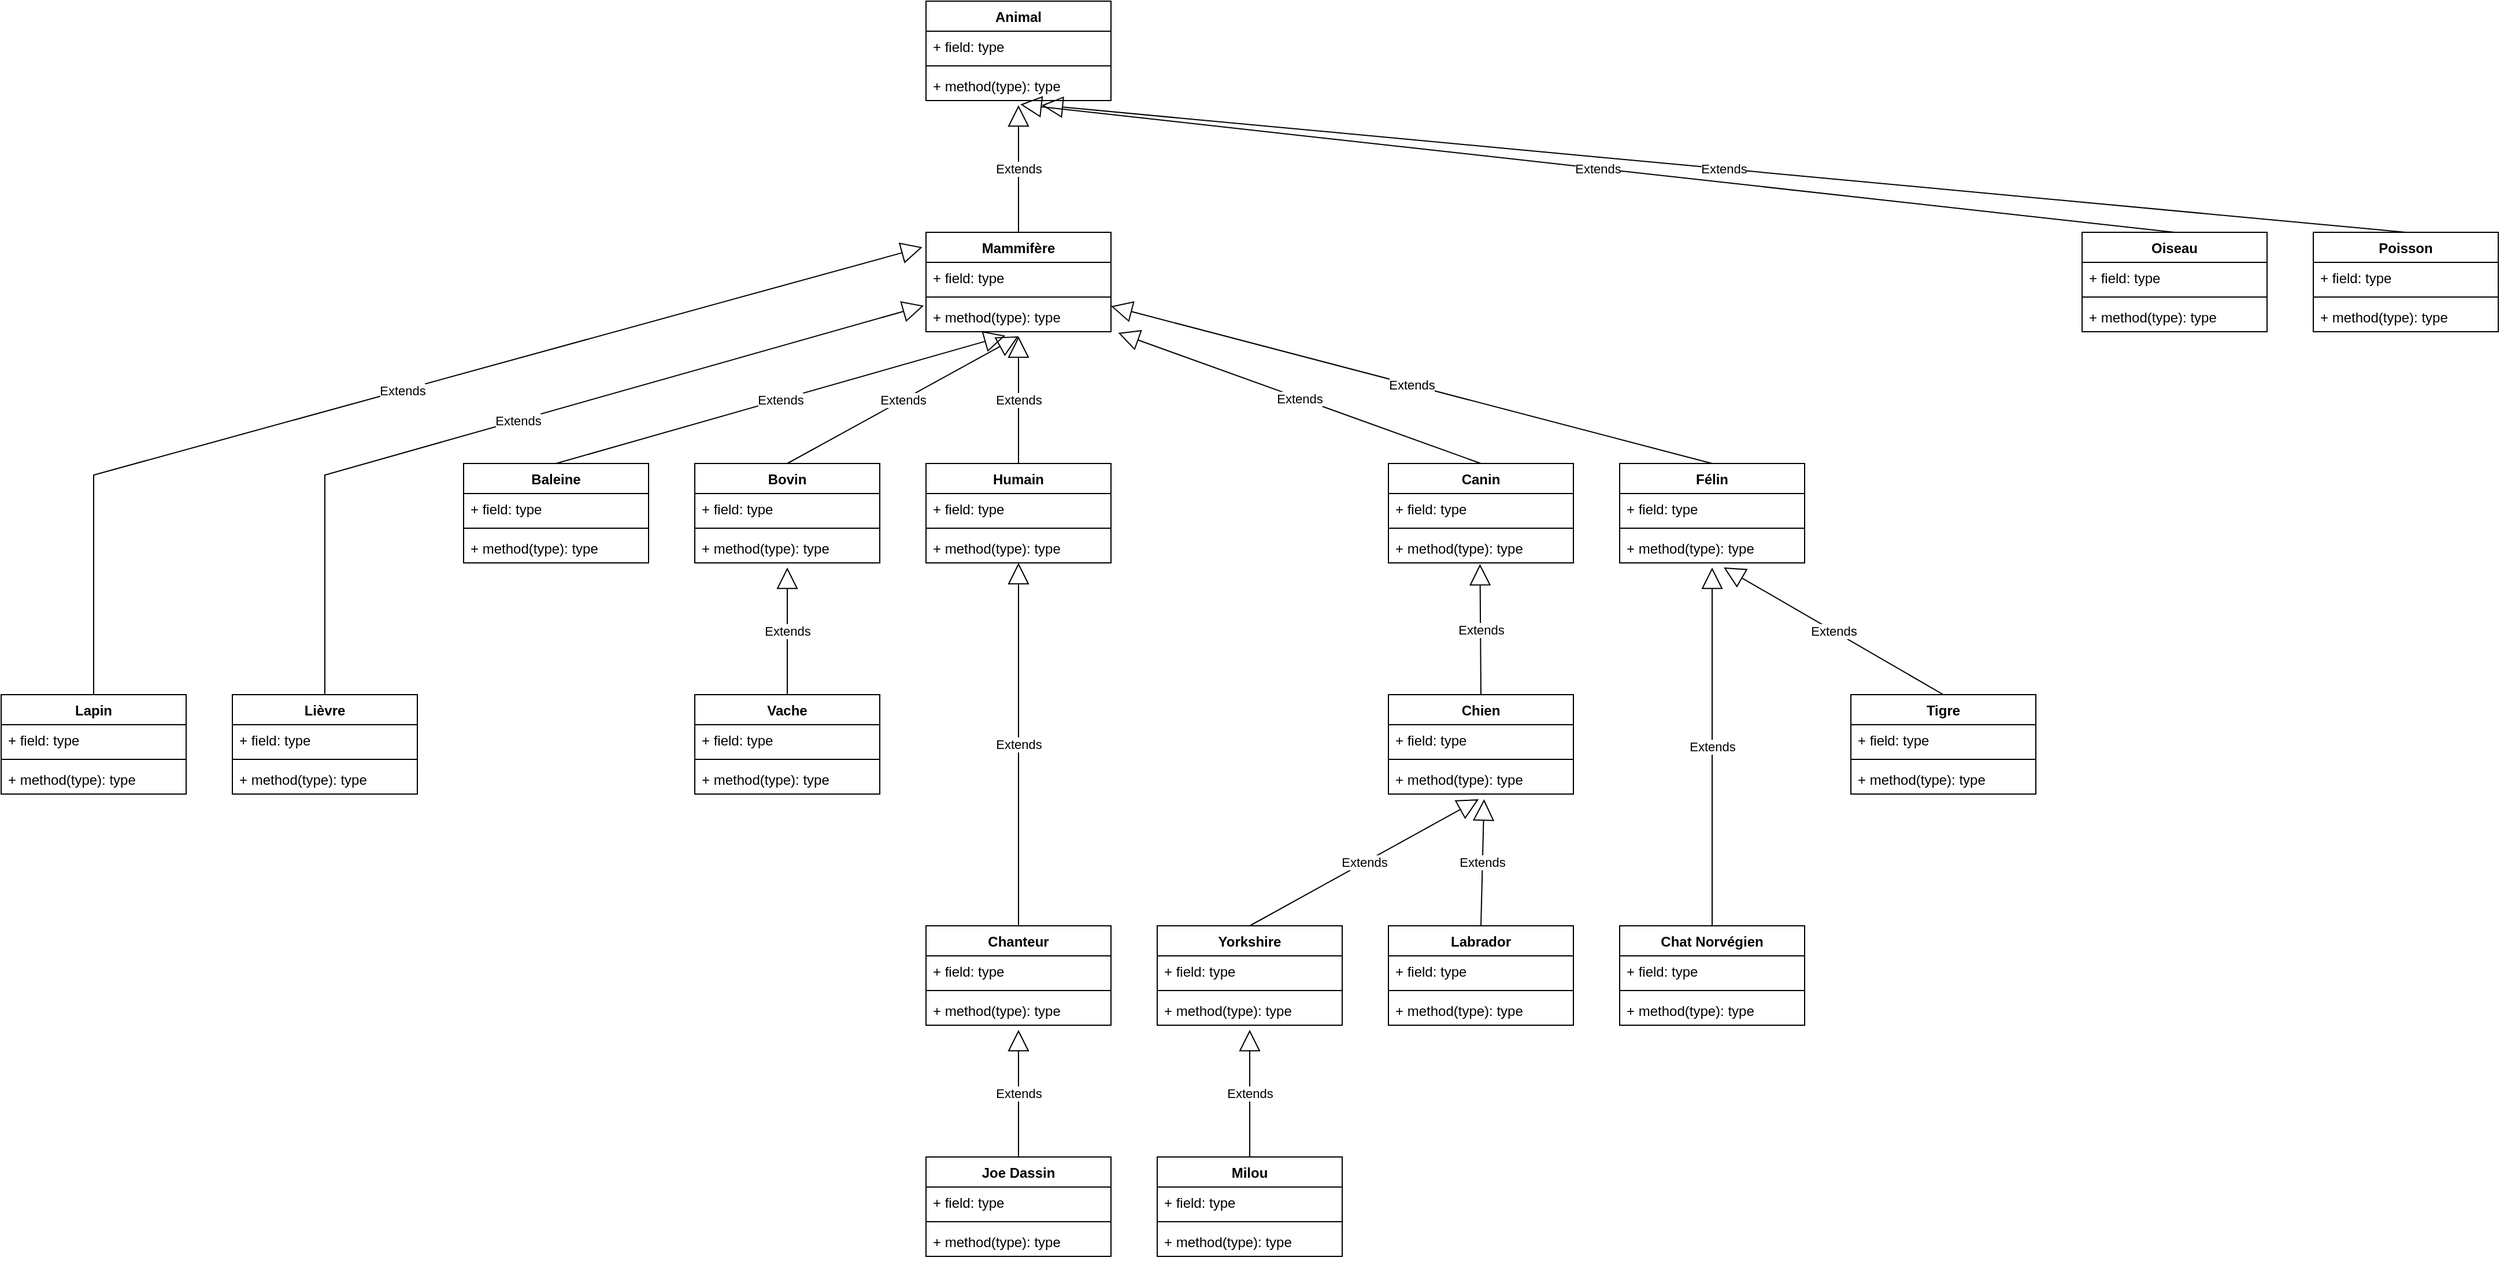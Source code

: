 <mxfile version="19.0.2" type="device"><diagram id="C5RBs43oDa-KdzZeNtuy" name="Page-1"><mxGraphModel dx="2782" dy="2103" grid="1" gridSize="10" guides="1" tooltips="1" connect="1" arrows="1" fold="1" page="1" pageScale="1" pageWidth="827" pageHeight="1169" math="0" shadow="0"><root><mxCell id="WIyWlLk6GJQsqaUBKTNV-0"/><mxCell id="WIyWlLk6GJQsqaUBKTNV-1" parent="WIyWlLk6GJQsqaUBKTNV-0"/><mxCell id="W7matp-2n3f10m7rBeiY-0" value="Animal" style="swimlane;fontStyle=1;align=center;verticalAlign=top;childLayout=stackLayout;horizontal=1;startSize=26;horizontalStack=0;resizeParent=1;resizeParentMax=0;resizeLast=0;collapsible=1;marginBottom=0;" vertex="1" parent="WIyWlLk6GJQsqaUBKTNV-1"><mxGeometry x="120" y="-330" width="160" height="86" as="geometry"/></mxCell><mxCell id="W7matp-2n3f10m7rBeiY-1" value="+ field: type" style="text;strokeColor=none;fillColor=none;align=left;verticalAlign=top;spacingLeft=4;spacingRight=4;overflow=hidden;rotatable=0;points=[[0,0.5],[1,0.5]];portConstraint=eastwest;" vertex="1" parent="W7matp-2n3f10m7rBeiY-0"><mxGeometry y="26" width="160" height="26" as="geometry"/></mxCell><mxCell id="W7matp-2n3f10m7rBeiY-2" value="" style="line;strokeWidth=1;fillColor=none;align=left;verticalAlign=middle;spacingTop=-1;spacingLeft=3;spacingRight=3;rotatable=0;labelPosition=right;points=[];portConstraint=eastwest;" vertex="1" parent="W7matp-2n3f10m7rBeiY-0"><mxGeometry y="52" width="160" height="8" as="geometry"/></mxCell><mxCell id="W7matp-2n3f10m7rBeiY-3" value="+ method(type): type" style="text;strokeColor=none;fillColor=none;align=left;verticalAlign=top;spacingLeft=4;spacingRight=4;overflow=hidden;rotatable=0;points=[[0,0.5],[1,0.5]];portConstraint=eastwest;" vertex="1" parent="W7matp-2n3f10m7rBeiY-0"><mxGeometry y="60" width="160" height="26" as="geometry"/></mxCell><mxCell id="W7matp-2n3f10m7rBeiY-4" value="Chien" style="swimlane;fontStyle=1;align=center;verticalAlign=top;childLayout=stackLayout;horizontal=1;startSize=26;horizontalStack=0;resizeParent=1;resizeParentMax=0;resizeLast=0;collapsible=1;marginBottom=0;" vertex="1" parent="WIyWlLk6GJQsqaUBKTNV-1"><mxGeometry x="520" y="270" width="160" height="86" as="geometry"/></mxCell><mxCell id="W7matp-2n3f10m7rBeiY-5" value="+ field: type" style="text;strokeColor=none;fillColor=none;align=left;verticalAlign=top;spacingLeft=4;spacingRight=4;overflow=hidden;rotatable=0;points=[[0,0.5],[1,0.5]];portConstraint=eastwest;" vertex="1" parent="W7matp-2n3f10m7rBeiY-4"><mxGeometry y="26" width="160" height="26" as="geometry"/></mxCell><mxCell id="W7matp-2n3f10m7rBeiY-6" value="" style="line;strokeWidth=1;fillColor=none;align=left;verticalAlign=middle;spacingTop=-1;spacingLeft=3;spacingRight=3;rotatable=0;labelPosition=right;points=[];portConstraint=eastwest;" vertex="1" parent="W7matp-2n3f10m7rBeiY-4"><mxGeometry y="52" width="160" height="8" as="geometry"/></mxCell><mxCell id="W7matp-2n3f10m7rBeiY-7" value="+ method(type): type" style="text;strokeColor=none;fillColor=none;align=left;verticalAlign=top;spacingLeft=4;spacingRight=4;overflow=hidden;rotatable=0;points=[[0,0.5],[1,0.5]];portConstraint=eastwest;" vertex="1" parent="W7matp-2n3f10m7rBeiY-4"><mxGeometry y="60" width="160" height="26" as="geometry"/></mxCell><mxCell id="W7matp-2n3f10m7rBeiY-8" value="Bovin&#10;" style="swimlane;fontStyle=1;align=center;verticalAlign=top;childLayout=stackLayout;horizontal=1;startSize=26;horizontalStack=0;resizeParent=1;resizeParentMax=0;resizeLast=0;collapsible=1;marginBottom=0;" vertex="1" parent="WIyWlLk6GJQsqaUBKTNV-1"><mxGeometry x="-80" y="70" width="160" height="86" as="geometry"/></mxCell><mxCell id="W7matp-2n3f10m7rBeiY-9" value="+ field: type" style="text;strokeColor=none;fillColor=none;align=left;verticalAlign=top;spacingLeft=4;spacingRight=4;overflow=hidden;rotatable=0;points=[[0,0.5],[1,0.5]];portConstraint=eastwest;" vertex="1" parent="W7matp-2n3f10m7rBeiY-8"><mxGeometry y="26" width="160" height="26" as="geometry"/></mxCell><mxCell id="W7matp-2n3f10m7rBeiY-10" value="" style="line;strokeWidth=1;fillColor=none;align=left;verticalAlign=middle;spacingTop=-1;spacingLeft=3;spacingRight=3;rotatable=0;labelPosition=right;points=[];portConstraint=eastwest;" vertex="1" parent="W7matp-2n3f10m7rBeiY-8"><mxGeometry y="52" width="160" height="8" as="geometry"/></mxCell><mxCell id="W7matp-2n3f10m7rBeiY-11" value="+ method(type): type" style="text;strokeColor=none;fillColor=none;align=left;verticalAlign=top;spacingLeft=4;spacingRight=4;overflow=hidden;rotatable=0;points=[[0,0.5],[1,0.5]];portConstraint=eastwest;" vertex="1" parent="W7matp-2n3f10m7rBeiY-8"><mxGeometry y="60" width="160" height="26" as="geometry"/></mxCell><mxCell id="W7matp-2n3f10m7rBeiY-12" value="Chanteur" style="swimlane;fontStyle=1;align=center;verticalAlign=top;childLayout=stackLayout;horizontal=1;startSize=26;horizontalStack=0;resizeParent=1;resizeParentMax=0;resizeLast=0;collapsible=1;marginBottom=0;" vertex="1" parent="WIyWlLk6GJQsqaUBKTNV-1"><mxGeometry x="120" y="470" width="160" height="86" as="geometry"/></mxCell><mxCell id="W7matp-2n3f10m7rBeiY-13" value="+ field: type" style="text;strokeColor=none;fillColor=none;align=left;verticalAlign=top;spacingLeft=4;spacingRight=4;overflow=hidden;rotatable=0;points=[[0,0.5],[1,0.5]];portConstraint=eastwest;" vertex="1" parent="W7matp-2n3f10m7rBeiY-12"><mxGeometry y="26" width="160" height="26" as="geometry"/></mxCell><mxCell id="W7matp-2n3f10m7rBeiY-14" value="" style="line;strokeWidth=1;fillColor=none;align=left;verticalAlign=middle;spacingTop=-1;spacingLeft=3;spacingRight=3;rotatable=0;labelPosition=right;points=[];portConstraint=eastwest;" vertex="1" parent="W7matp-2n3f10m7rBeiY-12"><mxGeometry y="52" width="160" height="8" as="geometry"/></mxCell><mxCell id="W7matp-2n3f10m7rBeiY-15" value="+ method(type): type" style="text;strokeColor=none;fillColor=none;align=left;verticalAlign=top;spacingLeft=4;spacingRight=4;overflow=hidden;rotatable=0;points=[[0,0.5],[1,0.5]];portConstraint=eastwest;" vertex="1" parent="W7matp-2n3f10m7rBeiY-12"><mxGeometry y="60" width="160" height="26" as="geometry"/></mxCell><mxCell id="W7matp-2n3f10m7rBeiY-16" value="Chat Norvégien" style="swimlane;fontStyle=1;align=center;verticalAlign=top;childLayout=stackLayout;horizontal=1;startSize=26;horizontalStack=0;resizeParent=1;resizeParentMax=0;resizeLast=0;collapsible=1;marginBottom=0;" vertex="1" parent="WIyWlLk6GJQsqaUBKTNV-1"><mxGeometry x="720" y="470" width="160" height="86" as="geometry"/></mxCell><mxCell id="W7matp-2n3f10m7rBeiY-17" value="+ field: type" style="text;strokeColor=none;fillColor=none;align=left;verticalAlign=top;spacingLeft=4;spacingRight=4;overflow=hidden;rotatable=0;points=[[0,0.5],[1,0.5]];portConstraint=eastwest;" vertex="1" parent="W7matp-2n3f10m7rBeiY-16"><mxGeometry y="26" width="160" height="26" as="geometry"/></mxCell><mxCell id="W7matp-2n3f10m7rBeiY-18" value="" style="line;strokeWidth=1;fillColor=none;align=left;verticalAlign=middle;spacingTop=-1;spacingLeft=3;spacingRight=3;rotatable=0;labelPosition=right;points=[];portConstraint=eastwest;" vertex="1" parent="W7matp-2n3f10m7rBeiY-16"><mxGeometry y="52" width="160" height="8" as="geometry"/></mxCell><mxCell id="W7matp-2n3f10m7rBeiY-19" value="+ method(type): type" style="text;strokeColor=none;fillColor=none;align=left;verticalAlign=top;spacingLeft=4;spacingRight=4;overflow=hidden;rotatable=0;points=[[0,0.5],[1,0.5]];portConstraint=eastwest;" vertex="1" parent="W7matp-2n3f10m7rBeiY-16"><mxGeometry y="60" width="160" height="26" as="geometry"/></mxCell><mxCell id="W7matp-2n3f10m7rBeiY-20" value="Labrador" style="swimlane;fontStyle=1;align=center;verticalAlign=top;childLayout=stackLayout;horizontal=1;startSize=26;horizontalStack=0;resizeParent=1;resizeParentMax=0;resizeLast=0;collapsible=1;marginBottom=0;" vertex="1" parent="WIyWlLk6GJQsqaUBKTNV-1"><mxGeometry x="520" y="470" width="160" height="86" as="geometry"/></mxCell><mxCell id="W7matp-2n3f10m7rBeiY-21" value="+ field: type" style="text;strokeColor=none;fillColor=none;align=left;verticalAlign=top;spacingLeft=4;spacingRight=4;overflow=hidden;rotatable=0;points=[[0,0.5],[1,0.5]];portConstraint=eastwest;" vertex="1" parent="W7matp-2n3f10m7rBeiY-20"><mxGeometry y="26" width="160" height="26" as="geometry"/></mxCell><mxCell id="W7matp-2n3f10m7rBeiY-22" value="" style="line;strokeWidth=1;fillColor=none;align=left;verticalAlign=middle;spacingTop=-1;spacingLeft=3;spacingRight=3;rotatable=0;labelPosition=right;points=[];portConstraint=eastwest;" vertex="1" parent="W7matp-2n3f10m7rBeiY-20"><mxGeometry y="52" width="160" height="8" as="geometry"/></mxCell><mxCell id="W7matp-2n3f10m7rBeiY-23" value="+ method(type): type" style="text;strokeColor=none;fillColor=none;align=left;verticalAlign=top;spacingLeft=4;spacingRight=4;overflow=hidden;rotatable=0;points=[[0,0.5],[1,0.5]];portConstraint=eastwest;" vertex="1" parent="W7matp-2n3f10m7rBeiY-20"><mxGeometry y="60" width="160" height="26" as="geometry"/></mxCell><mxCell id="W7matp-2n3f10m7rBeiY-24" value="Félin" style="swimlane;fontStyle=1;align=center;verticalAlign=top;childLayout=stackLayout;horizontal=1;startSize=26;horizontalStack=0;resizeParent=1;resizeParentMax=0;resizeLast=0;collapsible=1;marginBottom=0;" vertex="1" parent="WIyWlLk6GJQsqaUBKTNV-1"><mxGeometry x="720" y="70" width="160" height="86" as="geometry"/></mxCell><mxCell id="W7matp-2n3f10m7rBeiY-25" value="+ field: type" style="text;strokeColor=none;fillColor=none;align=left;verticalAlign=top;spacingLeft=4;spacingRight=4;overflow=hidden;rotatable=0;points=[[0,0.5],[1,0.5]];portConstraint=eastwest;" vertex="1" parent="W7matp-2n3f10m7rBeiY-24"><mxGeometry y="26" width="160" height="26" as="geometry"/></mxCell><mxCell id="W7matp-2n3f10m7rBeiY-26" value="" style="line;strokeWidth=1;fillColor=none;align=left;verticalAlign=middle;spacingTop=-1;spacingLeft=3;spacingRight=3;rotatable=0;labelPosition=right;points=[];portConstraint=eastwest;" vertex="1" parent="W7matp-2n3f10m7rBeiY-24"><mxGeometry y="52" width="160" height="8" as="geometry"/></mxCell><mxCell id="W7matp-2n3f10m7rBeiY-27" value="+ method(type): type" style="text;strokeColor=none;fillColor=none;align=left;verticalAlign=top;spacingLeft=4;spacingRight=4;overflow=hidden;rotatable=0;points=[[0,0.5],[1,0.5]];portConstraint=eastwest;" vertex="1" parent="W7matp-2n3f10m7rBeiY-24"><mxGeometry y="60" width="160" height="26" as="geometry"/></mxCell><mxCell id="W7matp-2n3f10m7rBeiY-28" value="Lièvre" style="swimlane;fontStyle=1;align=center;verticalAlign=top;childLayout=stackLayout;horizontal=1;startSize=26;horizontalStack=0;resizeParent=1;resizeParentMax=0;resizeLast=0;collapsible=1;marginBottom=0;" vertex="1" parent="WIyWlLk6GJQsqaUBKTNV-1"><mxGeometry x="-480" y="270" width="160" height="86" as="geometry"/></mxCell><mxCell id="W7matp-2n3f10m7rBeiY-29" value="+ field: type" style="text;strokeColor=none;fillColor=none;align=left;verticalAlign=top;spacingLeft=4;spacingRight=4;overflow=hidden;rotatable=0;points=[[0,0.5],[1,0.5]];portConstraint=eastwest;" vertex="1" parent="W7matp-2n3f10m7rBeiY-28"><mxGeometry y="26" width="160" height="26" as="geometry"/></mxCell><mxCell id="W7matp-2n3f10m7rBeiY-30" value="" style="line;strokeWidth=1;fillColor=none;align=left;verticalAlign=middle;spacingTop=-1;spacingLeft=3;spacingRight=3;rotatable=0;labelPosition=right;points=[];portConstraint=eastwest;" vertex="1" parent="W7matp-2n3f10m7rBeiY-28"><mxGeometry y="52" width="160" height="8" as="geometry"/></mxCell><mxCell id="W7matp-2n3f10m7rBeiY-31" value="+ method(type): type" style="text;strokeColor=none;fillColor=none;align=left;verticalAlign=top;spacingLeft=4;spacingRight=4;overflow=hidden;rotatable=0;points=[[0,0.5],[1,0.5]];portConstraint=eastwest;" vertex="1" parent="W7matp-2n3f10m7rBeiY-28"><mxGeometry y="60" width="160" height="26" as="geometry"/></mxCell><mxCell id="W7matp-2n3f10m7rBeiY-32" value="Lapin" style="swimlane;fontStyle=1;align=center;verticalAlign=top;childLayout=stackLayout;horizontal=1;startSize=26;horizontalStack=0;resizeParent=1;resizeParentMax=0;resizeLast=0;collapsible=1;marginBottom=0;" vertex="1" parent="WIyWlLk6GJQsqaUBKTNV-1"><mxGeometry x="-680" y="270" width="160" height="86" as="geometry"/></mxCell><mxCell id="W7matp-2n3f10m7rBeiY-33" value="+ field: type" style="text;strokeColor=none;fillColor=none;align=left;verticalAlign=top;spacingLeft=4;spacingRight=4;overflow=hidden;rotatable=0;points=[[0,0.5],[1,0.5]];portConstraint=eastwest;" vertex="1" parent="W7matp-2n3f10m7rBeiY-32"><mxGeometry y="26" width="160" height="26" as="geometry"/></mxCell><mxCell id="W7matp-2n3f10m7rBeiY-34" value="" style="line;strokeWidth=1;fillColor=none;align=left;verticalAlign=middle;spacingTop=-1;spacingLeft=3;spacingRight=3;rotatable=0;labelPosition=right;points=[];portConstraint=eastwest;" vertex="1" parent="W7matp-2n3f10m7rBeiY-32"><mxGeometry y="52" width="160" height="8" as="geometry"/></mxCell><mxCell id="W7matp-2n3f10m7rBeiY-35" value="+ method(type): type" style="text;strokeColor=none;fillColor=none;align=left;verticalAlign=top;spacingLeft=4;spacingRight=4;overflow=hidden;rotatable=0;points=[[0,0.5],[1,0.5]];portConstraint=eastwest;" vertex="1" parent="W7matp-2n3f10m7rBeiY-32"><mxGeometry y="60" width="160" height="26" as="geometry"/></mxCell><mxCell id="W7matp-2n3f10m7rBeiY-36" value="Oiseau" style="swimlane;fontStyle=1;align=center;verticalAlign=top;childLayout=stackLayout;horizontal=1;startSize=26;horizontalStack=0;resizeParent=1;resizeParentMax=0;resizeLast=0;collapsible=1;marginBottom=0;" vertex="1" parent="WIyWlLk6GJQsqaUBKTNV-1"><mxGeometry x="1120" y="-130" width="160" height="86" as="geometry"/></mxCell><mxCell id="W7matp-2n3f10m7rBeiY-37" value="+ field: type" style="text;strokeColor=none;fillColor=none;align=left;verticalAlign=top;spacingLeft=4;spacingRight=4;overflow=hidden;rotatable=0;points=[[0,0.5],[1,0.5]];portConstraint=eastwest;" vertex="1" parent="W7matp-2n3f10m7rBeiY-36"><mxGeometry y="26" width="160" height="26" as="geometry"/></mxCell><mxCell id="W7matp-2n3f10m7rBeiY-38" value="" style="line;strokeWidth=1;fillColor=none;align=left;verticalAlign=middle;spacingTop=-1;spacingLeft=3;spacingRight=3;rotatable=0;labelPosition=right;points=[];portConstraint=eastwest;" vertex="1" parent="W7matp-2n3f10m7rBeiY-36"><mxGeometry y="52" width="160" height="8" as="geometry"/></mxCell><mxCell id="W7matp-2n3f10m7rBeiY-39" value="+ method(type): type" style="text;strokeColor=none;fillColor=none;align=left;verticalAlign=top;spacingLeft=4;spacingRight=4;overflow=hidden;rotatable=0;points=[[0,0.5],[1,0.5]];portConstraint=eastwest;" vertex="1" parent="W7matp-2n3f10m7rBeiY-36"><mxGeometry y="60" width="160" height="26" as="geometry"/></mxCell><mxCell id="W7matp-2n3f10m7rBeiY-40" value="Tigre" style="swimlane;fontStyle=1;align=center;verticalAlign=top;childLayout=stackLayout;horizontal=1;startSize=26;horizontalStack=0;resizeParent=1;resizeParentMax=0;resizeLast=0;collapsible=1;marginBottom=0;" vertex="1" parent="WIyWlLk6GJQsqaUBKTNV-1"><mxGeometry x="920" y="270" width="160" height="86" as="geometry"/></mxCell><mxCell id="W7matp-2n3f10m7rBeiY-41" value="+ field: type" style="text;strokeColor=none;fillColor=none;align=left;verticalAlign=top;spacingLeft=4;spacingRight=4;overflow=hidden;rotatable=0;points=[[0,0.5],[1,0.5]];portConstraint=eastwest;" vertex="1" parent="W7matp-2n3f10m7rBeiY-40"><mxGeometry y="26" width="160" height="26" as="geometry"/></mxCell><mxCell id="W7matp-2n3f10m7rBeiY-42" value="" style="line;strokeWidth=1;fillColor=none;align=left;verticalAlign=middle;spacingTop=-1;spacingLeft=3;spacingRight=3;rotatable=0;labelPosition=right;points=[];portConstraint=eastwest;" vertex="1" parent="W7matp-2n3f10m7rBeiY-40"><mxGeometry y="52" width="160" height="8" as="geometry"/></mxCell><mxCell id="W7matp-2n3f10m7rBeiY-43" value="+ method(type): type" style="text;strokeColor=none;fillColor=none;align=left;verticalAlign=top;spacingLeft=4;spacingRight=4;overflow=hidden;rotatable=0;points=[[0,0.5],[1,0.5]];portConstraint=eastwest;" vertex="1" parent="W7matp-2n3f10m7rBeiY-40"><mxGeometry y="60" width="160" height="26" as="geometry"/></mxCell><mxCell id="W7matp-2n3f10m7rBeiY-44" value="Joe Dassin" style="swimlane;fontStyle=1;align=center;verticalAlign=top;childLayout=stackLayout;horizontal=1;startSize=26;horizontalStack=0;resizeParent=1;resizeParentMax=0;resizeLast=0;collapsible=1;marginBottom=0;" vertex="1" parent="WIyWlLk6GJQsqaUBKTNV-1"><mxGeometry x="120" y="670" width="160" height="86" as="geometry"/></mxCell><mxCell id="W7matp-2n3f10m7rBeiY-45" value="+ field: type" style="text;strokeColor=none;fillColor=none;align=left;verticalAlign=top;spacingLeft=4;spacingRight=4;overflow=hidden;rotatable=0;points=[[0,0.5],[1,0.5]];portConstraint=eastwest;" vertex="1" parent="W7matp-2n3f10m7rBeiY-44"><mxGeometry y="26" width="160" height="26" as="geometry"/></mxCell><mxCell id="W7matp-2n3f10m7rBeiY-46" value="" style="line;strokeWidth=1;fillColor=none;align=left;verticalAlign=middle;spacingTop=-1;spacingLeft=3;spacingRight=3;rotatable=0;labelPosition=right;points=[];portConstraint=eastwest;" vertex="1" parent="W7matp-2n3f10m7rBeiY-44"><mxGeometry y="52" width="160" height="8" as="geometry"/></mxCell><mxCell id="W7matp-2n3f10m7rBeiY-47" value="+ method(type): type" style="text;strokeColor=none;fillColor=none;align=left;verticalAlign=top;spacingLeft=4;spacingRight=4;overflow=hidden;rotatable=0;points=[[0,0.5],[1,0.5]];portConstraint=eastwest;" vertex="1" parent="W7matp-2n3f10m7rBeiY-44"><mxGeometry y="60" width="160" height="26" as="geometry"/></mxCell><mxCell id="W7matp-2n3f10m7rBeiY-48" value="Canin" style="swimlane;fontStyle=1;align=center;verticalAlign=top;childLayout=stackLayout;horizontal=1;startSize=26;horizontalStack=0;resizeParent=1;resizeParentMax=0;resizeLast=0;collapsible=1;marginBottom=0;" vertex="1" parent="WIyWlLk6GJQsqaUBKTNV-1"><mxGeometry x="520" y="70" width="160" height="86" as="geometry"/></mxCell><mxCell id="W7matp-2n3f10m7rBeiY-49" value="+ field: type" style="text;strokeColor=none;fillColor=none;align=left;verticalAlign=top;spacingLeft=4;spacingRight=4;overflow=hidden;rotatable=0;points=[[0,0.5],[1,0.5]];portConstraint=eastwest;" vertex="1" parent="W7matp-2n3f10m7rBeiY-48"><mxGeometry y="26" width="160" height="26" as="geometry"/></mxCell><mxCell id="W7matp-2n3f10m7rBeiY-50" value="" style="line;strokeWidth=1;fillColor=none;align=left;verticalAlign=middle;spacingTop=-1;spacingLeft=3;spacingRight=3;rotatable=0;labelPosition=right;points=[];portConstraint=eastwest;" vertex="1" parent="W7matp-2n3f10m7rBeiY-48"><mxGeometry y="52" width="160" height="8" as="geometry"/></mxCell><mxCell id="W7matp-2n3f10m7rBeiY-51" value="+ method(type): type" style="text;strokeColor=none;fillColor=none;align=left;verticalAlign=top;spacingLeft=4;spacingRight=4;overflow=hidden;rotatable=0;points=[[0,0.5],[1,0.5]];portConstraint=eastwest;" vertex="1" parent="W7matp-2n3f10m7rBeiY-48"><mxGeometry y="60" width="160" height="26" as="geometry"/></mxCell><mxCell id="W7matp-2n3f10m7rBeiY-52" value="Vache" style="swimlane;fontStyle=1;align=center;verticalAlign=top;childLayout=stackLayout;horizontal=1;startSize=26;horizontalStack=0;resizeParent=1;resizeParentMax=0;resizeLast=0;collapsible=1;marginBottom=0;" vertex="1" parent="WIyWlLk6GJQsqaUBKTNV-1"><mxGeometry x="-80" y="270" width="160" height="86" as="geometry"/></mxCell><mxCell id="W7matp-2n3f10m7rBeiY-53" value="+ field: type" style="text;strokeColor=none;fillColor=none;align=left;verticalAlign=top;spacingLeft=4;spacingRight=4;overflow=hidden;rotatable=0;points=[[0,0.5],[1,0.5]];portConstraint=eastwest;" vertex="1" parent="W7matp-2n3f10m7rBeiY-52"><mxGeometry y="26" width="160" height="26" as="geometry"/></mxCell><mxCell id="W7matp-2n3f10m7rBeiY-54" value="" style="line;strokeWidth=1;fillColor=none;align=left;verticalAlign=middle;spacingTop=-1;spacingLeft=3;spacingRight=3;rotatable=0;labelPosition=right;points=[];portConstraint=eastwest;" vertex="1" parent="W7matp-2n3f10m7rBeiY-52"><mxGeometry y="52" width="160" height="8" as="geometry"/></mxCell><mxCell id="W7matp-2n3f10m7rBeiY-55" value="+ method(type): type" style="text;strokeColor=none;fillColor=none;align=left;verticalAlign=top;spacingLeft=4;spacingRight=4;overflow=hidden;rotatable=0;points=[[0,0.5],[1,0.5]];portConstraint=eastwest;" vertex="1" parent="W7matp-2n3f10m7rBeiY-52"><mxGeometry y="60" width="160" height="26" as="geometry"/></mxCell><mxCell id="W7matp-2n3f10m7rBeiY-56" value="Humain" style="swimlane;fontStyle=1;align=center;verticalAlign=top;childLayout=stackLayout;horizontal=1;startSize=26;horizontalStack=0;resizeParent=1;resizeParentMax=0;resizeLast=0;collapsible=1;marginBottom=0;" vertex="1" parent="WIyWlLk6GJQsqaUBKTNV-1"><mxGeometry x="120" y="70" width="160" height="86" as="geometry"/></mxCell><mxCell id="W7matp-2n3f10m7rBeiY-57" value="+ field: type" style="text;strokeColor=none;fillColor=none;align=left;verticalAlign=top;spacingLeft=4;spacingRight=4;overflow=hidden;rotatable=0;points=[[0,0.5],[1,0.5]];portConstraint=eastwest;" vertex="1" parent="W7matp-2n3f10m7rBeiY-56"><mxGeometry y="26" width="160" height="26" as="geometry"/></mxCell><mxCell id="W7matp-2n3f10m7rBeiY-58" value="" style="line;strokeWidth=1;fillColor=none;align=left;verticalAlign=middle;spacingTop=-1;spacingLeft=3;spacingRight=3;rotatable=0;labelPosition=right;points=[];portConstraint=eastwest;" vertex="1" parent="W7matp-2n3f10m7rBeiY-56"><mxGeometry y="52" width="160" height="8" as="geometry"/></mxCell><mxCell id="W7matp-2n3f10m7rBeiY-59" value="+ method(type): type" style="text;strokeColor=none;fillColor=none;align=left;verticalAlign=top;spacingLeft=4;spacingRight=4;overflow=hidden;rotatable=0;points=[[0,0.5],[1,0.5]];portConstraint=eastwest;" vertex="1" parent="W7matp-2n3f10m7rBeiY-56"><mxGeometry y="60" width="160" height="26" as="geometry"/></mxCell><mxCell id="W7matp-2n3f10m7rBeiY-60" value="Mammifère" style="swimlane;fontStyle=1;align=center;verticalAlign=top;childLayout=stackLayout;horizontal=1;startSize=26;horizontalStack=0;resizeParent=1;resizeParentMax=0;resizeLast=0;collapsible=1;marginBottom=0;" vertex="1" parent="WIyWlLk6GJQsqaUBKTNV-1"><mxGeometry x="120" y="-130" width="160" height="86" as="geometry"/></mxCell><mxCell id="W7matp-2n3f10m7rBeiY-61" value="+ field: type" style="text;strokeColor=none;fillColor=none;align=left;verticalAlign=top;spacingLeft=4;spacingRight=4;overflow=hidden;rotatable=0;points=[[0,0.5],[1,0.5]];portConstraint=eastwest;" vertex="1" parent="W7matp-2n3f10m7rBeiY-60"><mxGeometry y="26" width="160" height="26" as="geometry"/></mxCell><mxCell id="W7matp-2n3f10m7rBeiY-62" value="" style="line;strokeWidth=1;fillColor=none;align=left;verticalAlign=middle;spacingTop=-1;spacingLeft=3;spacingRight=3;rotatable=0;labelPosition=right;points=[];portConstraint=eastwest;" vertex="1" parent="W7matp-2n3f10m7rBeiY-60"><mxGeometry y="52" width="160" height="8" as="geometry"/></mxCell><mxCell id="W7matp-2n3f10m7rBeiY-63" value="+ method(type): type" style="text;strokeColor=none;fillColor=none;align=left;verticalAlign=top;spacingLeft=4;spacingRight=4;overflow=hidden;rotatable=0;points=[[0,0.5],[1,0.5]];portConstraint=eastwest;" vertex="1" parent="W7matp-2n3f10m7rBeiY-60"><mxGeometry y="60" width="160" height="26" as="geometry"/></mxCell><mxCell id="W7matp-2n3f10m7rBeiY-64" value="Poisson" style="swimlane;fontStyle=1;align=center;verticalAlign=top;childLayout=stackLayout;horizontal=1;startSize=26;horizontalStack=0;resizeParent=1;resizeParentMax=0;resizeLast=0;collapsible=1;marginBottom=0;" vertex="1" parent="WIyWlLk6GJQsqaUBKTNV-1"><mxGeometry x="1320" y="-130" width="160" height="86" as="geometry"/></mxCell><mxCell id="W7matp-2n3f10m7rBeiY-65" value="+ field: type" style="text;strokeColor=none;fillColor=none;align=left;verticalAlign=top;spacingLeft=4;spacingRight=4;overflow=hidden;rotatable=0;points=[[0,0.5],[1,0.5]];portConstraint=eastwest;" vertex="1" parent="W7matp-2n3f10m7rBeiY-64"><mxGeometry y="26" width="160" height="26" as="geometry"/></mxCell><mxCell id="W7matp-2n3f10m7rBeiY-66" value="" style="line;strokeWidth=1;fillColor=none;align=left;verticalAlign=middle;spacingTop=-1;spacingLeft=3;spacingRight=3;rotatable=0;labelPosition=right;points=[];portConstraint=eastwest;" vertex="1" parent="W7matp-2n3f10m7rBeiY-64"><mxGeometry y="52" width="160" height="8" as="geometry"/></mxCell><mxCell id="W7matp-2n3f10m7rBeiY-67" value="+ method(type): type" style="text;strokeColor=none;fillColor=none;align=left;verticalAlign=top;spacingLeft=4;spacingRight=4;overflow=hidden;rotatable=0;points=[[0,0.5],[1,0.5]];portConstraint=eastwest;" vertex="1" parent="W7matp-2n3f10m7rBeiY-64"><mxGeometry y="60" width="160" height="26" as="geometry"/></mxCell><mxCell id="W7matp-2n3f10m7rBeiY-68" value="Baleine" style="swimlane;fontStyle=1;align=center;verticalAlign=top;childLayout=stackLayout;horizontal=1;startSize=26;horizontalStack=0;resizeParent=1;resizeParentMax=0;resizeLast=0;collapsible=1;marginBottom=0;" vertex="1" parent="WIyWlLk6GJQsqaUBKTNV-1"><mxGeometry x="-280" y="70" width="160" height="86" as="geometry"/></mxCell><mxCell id="W7matp-2n3f10m7rBeiY-69" value="+ field: type" style="text;strokeColor=none;fillColor=none;align=left;verticalAlign=top;spacingLeft=4;spacingRight=4;overflow=hidden;rotatable=0;points=[[0,0.5],[1,0.5]];portConstraint=eastwest;" vertex="1" parent="W7matp-2n3f10m7rBeiY-68"><mxGeometry y="26" width="160" height="26" as="geometry"/></mxCell><mxCell id="W7matp-2n3f10m7rBeiY-70" value="" style="line;strokeWidth=1;fillColor=none;align=left;verticalAlign=middle;spacingTop=-1;spacingLeft=3;spacingRight=3;rotatable=0;labelPosition=right;points=[];portConstraint=eastwest;" vertex="1" parent="W7matp-2n3f10m7rBeiY-68"><mxGeometry y="52" width="160" height="8" as="geometry"/></mxCell><mxCell id="W7matp-2n3f10m7rBeiY-71" value="+ method(type): type" style="text;strokeColor=none;fillColor=none;align=left;verticalAlign=top;spacingLeft=4;spacingRight=4;overflow=hidden;rotatable=0;points=[[0,0.5],[1,0.5]];portConstraint=eastwest;" vertex="1" parent="W7matp-2n3f10m7rBeiY-68"><mxGeometry y="60" width="160" height="26" as="geometry"/></mxCell><mxCell id="W7matp-2n3f10m7rBeiY-72" value="Yorkshire" style="swimlane;fontStyle=1;align=center;verticalAlign=top;childLayout=stackLayout;horizontal=1;startSize=26;horizontalStack=0;resizeParent=1;resizeParentMax=0;resizeLast=0;collapsible=1;marginBottom=0;" vertex="1" parent="WIyWlLk6GJQsqaUBKTNV-1"><mxGeometry x="320" y="470" width="160" height="86" as="geometry"/></mxCell><mxCell id="W7matp-2n3f10m7rBeiY-73" value="+ field: type" style="text;strokeColor=none;fillColor=none;align=left;verticalAlign=top;spacingLeft=4;spacingRight=4;overflow=hidden;rotatable=0;points=[[0,0.5],[1,0.5]];portConstraint=eastwest;" vertex="1" parent="W7matp-2n3f10m7rBeiY-72"><mxGeometry y="26" width="160" height="26" as="geometry"/></mxCell><mxCell id="W7matp-2n3f10m7rBeiY-74" value="" style="line;strokeWidth=1;fillColor=none;align=left;verticalAlign=middle;spacingTop=-1;spacingLeft=3;spacingRight=3;rotatable=0;labelPosition=right;points=[];portConstraint=eastwest;" vertex="1" parent="W7matp-2n3f10m7rBeiY-72"><mxGeometry y="52" width="160" height="8" as="geometry"/></mxCell><mxCell id="W7matp-2n3f10m7rBeiY-75" value="+ method(type): type" style="text;strokeColor=none;fillColor=none;align=left;verticalAlign=top;spacingLeft=4;spacingRight=4;overflow=hidden;rotatable=0;points=[[0,0.5],[1,0.5]];portConstraint=eastwest;" vertex="1" parent="W7matp-2n3f10m7rBeiY-72"><mxGeometry y="60" width="160" height="26" as="geometry"/></mxCell><mxCell id="W7matp-2n3f10m7rBeiY-76" value="Milou" style="swimlane;fontStyle=1;align=center;verticalAlign=top;childLayout=stackLayout;horizontal=1;startSize=26;horizontalStack=0;resizeParent=1;resizeParentMax=0;resizeLast=0;collapsible=1;marginBottom=0;" vertex="1" parent="WIyWlLk6GJQsqaUBKTNV-1"><mxGeometry x="320" y="670" width="160" height="86" as="geometry"/></mxCell><mxCell id="W7matp-2n3f10m7rBeiY-77" value="+ field: type" style="text;strokeColor=none;fillColor=none;align=left;verticalAlign=top;spacingLeft=4;spacingRight=4;overflow=hidden;rotatable=0;points=[[0,0.5],[1,0.5]];portConstraint=eastwest;" vertex="1" parent="W7matp-2n3f10m7rBeiY-76"><mxGeometry y="26" width="160" height="26" as="geometry"/></mxCell><mxCell id="W7matp-2n3f10m7rBeiY-78" value="" style="line;strokeWidth=1;fillColor=none;align=left;verticalAlign=middle;spacingTop=-1;spacingLeft=3;spacingRight=3;rotatable=0;labelPosition=right;points=[];portConstraint=eastwest;" vertex="1" parent="W7matp-2n3f10m7rBeiY-76"><mxGeometry y="52" width="160" height="8" as="geometry"/></mxCell><mxCell id="W7matp-2n3f10m7rBeiY-79" value="+ method(type): type" style="text;strokeColor=none;fillColor=none;align=left;verticalAlign=top;spacingLeft=4;spacingRight=4;overflow=hidden;rotatable=0;points=[[0,0.5],[1,0.5]];portConstraint=eastwest;" vertex="1" parent="W7matp-2n3f10m7rBeiY-76"><mxGeometry y="60" width="160" height="26" as="geometry"/></mxCell><mxCell id="W7matp-2n3f10m7rBeiY-80" value="Extends" style="endArrow=block;endSize=16;endFill=0;html=1;rounded=0;entryX=0.488;entryY=1.174;entryDx=0;entryDy=0;entryPerimeter=0;exitX=0.5;exitY=0;exitDx=0;exitDy=0;" edge="1" parent="WIyWlLk6GJQsqaUBKTNV-1" source="W7matp-2n3f10m7rBeiY-72" target="W7matp-2n3f10m7rBeiY-7"><mxGeometry width="160" relative="1" as="geometry"><mxPoint x="390" y="420" as="sourcePoint"/><mxPoint x="550" y="420" as="targetPoint"/></mxGeometry></mxCell><mxCell id="W7matp-2n3f10m7rBeiY-81" value="Extends" style="endArrow=block;endSize=16;endFill=0;html=1;rounded=0;exitX=0.5;exitY=0;exitDx=0;exitDy=0;entryX=0.517;entryY=1.174;entryDx=0;entryDy=0;entryPerimeter=0;" edge="1" parent="WIyWlLk6GJQsqaUBKTNV-1" source="W7matp-2n3f10m7rBeiY-20" target="W7matp-2n3f10m7rBeiY-7"><mxGeometry width="160" relative="1" as="geometry"><mxPoint x="560" y="350" as="sourcePoint"/><mxPoint x="720" y="350" as="targetPoint"/></mxGeometry></mxCell><mxCell id="W7matp-2n3f10m7rBeiY-83" value="Extends" style="endArrow=block;endSize=16;endFill=0;html=1;rounded=0;entryX=0.495;entryY=1.038;entryDx=0;entryDy=0;entryPerimeter=0;exitX=0.5;exitY=0;exitDx=0;exitDy=0;" edge="1" parent="WIyWlLk6GJQsqaUBKTNV-1" source="W7matp-2n3f10m7rBeiY-4" target="W7matp-2n3f10m7rBeiY-51"><mxGeometry width="160" relative="1" as="geometry"><mxPoint x="599" y="260" as="sourcePoint"/><mxPoint x="720" y="350" as="targetPoint"/></mxGeometry></mxCell><mxCell id="W7matp-2n3f10m7rBeiY-84" value="Extends" style="endArrow=block;endSize=16;endFill=0;html=1;rounded=0;exitX=0.5;exitY=0;exitDx=0;exitDy=0;" edge="1" parent="WIyWlLk6GJQsqaUBKTNV-1" source="W7matp-2n3f10m7rBeiY-76"><mxGeometry width="160" relative="1" as="geometry"><mxPoint x="380" y="640" as="sourcePoint"/><mxPoint x="400" y="560" as="targetPoint"/><Array as="points"/></mxGeometry></mxCell><mxCell id="W7matp-2n3f10m7rBeiY-85" value="Extends" style="endArrow=block;endSize=16;endFill=0;html=1;rounded=0;entryX=0.5;entryY=1.154;entryDx=0;entryDy=0;entryPerimeter=0;exitX=0.5;exitY=0;exitDx=0;exitDy=0;" edge="1" parent="WIyWlLk6GJQsqaUBKTNV-1" source="W7matp-2n3f10m7rBeiY-16" target="W7matp-2n3f10m7rBeiY-27"><mxGeometry width="160" relative="1" as="geometry"><mxPoint x="710" y="230" as="sourcePoint"/><mxPoint x="870" y="230" as="targetPoint"/></mxGeometry></mxCell><mxCell id="W7matp-2n3f10m7rBeiY-86" value="Extends" style="endArrow=block;endSize=16;endFill=0;html=1;rounded=0;exitX=0.5;exitY=0;exitDx=0;exitDy=0;" edge="1" parent="WIyWlLk6GJQsqaUBKTNV-1" source="W7matp-2n3f10m7rBeiY-40"><mxGeometry width="160" relative="1" as="geometry"><mxPoint x="860" y="210" as="sourcePoint"/><mxPoint x="810" y="160" as="targetPoint"/></mxGeometry></mxCell><mxCell id="W7matp-2n3f10m7rBeiY-87" value="Extends" style="endArrow=block;endSize=16;endFill=0;html=1;rounded=0;exitX=0.5;exitY=0;exitDx=0;exitDy=0;" edge="1" parent="WIyWlLk6GJQsqaUBKTNV-1" source="W7matp-2n3f10m7rBeiY-44"><mxGeometry width="160" relative="1" as="geometry"><mxPoint x="20" y="620" as="sourcePoint"/><mxPoint x="200" y="560" as="targetPoint"/></mxGeometry></mxCell><mxCell id="W7matp-2n3f10m7rBeiY-88" value="Extends" style="endArrow=block;endSize=16;endFill=0;html=1;rounded=0;exitX=0.5;exitY=0;exitDx=0;exitDy=0;" edge="1" parent="WIyWlLk6GJQsqaUBKTNV-1" source="W7matp-2n3f10m7rBeiY-52"><mxGeometry width="160" relative="1" as="geometry"><mxPoint x="-50" y="350" as="sourcePoint"/><mxPoint y="160" as="targetPoint"/></mxGeometry></mxCell><mxCell id="W7matp-2n3f10m7rBeiY-90" value="Extends" style="endArrow=block;endSize=16;endFill=0;html=1;rounded=0;exitX=0.5;exitY=0;exitDx=0;exitDy=0;" edge="1" parent="WIyWlLk6GJQsqaUBKTNV-1" source="W7matp-2n3f10m7rBeiY-12" target="W7matp-2n3f10m7rBeiY-59"><mxGeometry width="160" relative="1" as="geometry"><mxPoint x="140" y="350" as="sourcePoint"/><mxPoint x="300" y="350" as="targetPoint"/></mxGeometry></mxCell><mxCell id="W7matp-2n3f10m7rBeiY-91" value="Extends" style="endArrow=block;endSize=16;endFill=0;html=1;rounded=0;" edge="1" parent="WIyWlLk6GJQsqaUBKTNV-1" source="W7matp-2n3f10m7rBeiY-60"><mxGeometry width="160" relative="1" as="geometry"><mxPoint x="310" y="-80" as="sourcePoint"/><mxPoint x="200" y="-240" as="targetPoint"/></mxGeometry></mxCell><mxCell id="W7matp-2n3f10m7rBeiY-92" value="Extends" style="endArrow=block;endSize=16;endFill=0;html=1;rounded=0;exitX=0.5;exitY=0;exitDx=0;exitDy=0;" edge="1" parent="WIyWlLk6GJQsqaUBKTNV-1" source="W7matp-2n3f10m7rBeiY-56"><mxGeometry width="160" relative="1" as="geometry"><mxPoint x="310" y="-80" as="sourcePoint"/><mxPoint x="200" y="-40" as="targetPoint"/></mxGeometry></mxCell><mxCell id="W7matp-2n3f10m7rBeiY-94" value="Extends" style="endArrow=block;endSize=16;endFill=0;html=1;rounded=0;exitX=0.5;exitY=0;exitDx=0;exitDy=0;" edge="1" parent="WIyWlLk6GJQsqaUBKTNV-1" source="W7matp-2n3f10m7rBeiY-8"><mxGeometry width="160" relative="1" as="geometry"><mxPoint x="-20" y="20" as="sourcePoint"/><mxPoint x="200" y="-40" as="targetPoint"/></mxGeometry></mxCell><mxCell id="W7matp-2n3f10m7rBeiY-95" value="Extends" style="endArrow=block;endSize=16;endFill=0;html=1;rounded=0;entryX=0.429;entryY=1.129;entryDx=0;entryDy=0;entryPerimeter=0;exitX=0.5;exitY=0;exitDx=0;exitDy=0;" edge="1" parent="WIyWlLk6GJQsqaUBKTNV-1" source="W7matp-2n3f10m7rBeiY-68" target="W7matp-2n3f10m7rBeiY-63"><mxGeometry width="160" relative="1" as="geometry"><mxPoint x="-190" y="-1" as="sourcePoint"/><mxPoint x="-30" y="-1" as="targetPoint"/></mxGeometry></mxCell><mxCell id="W7matp-2n3f10m7rBeiY-96" value="Extends" style="endArrow=block;endSize=16;endFill=0;html=1;rounded=0;exitX=0.5;exitY=0;exitDx=0;exitDy=0;entryX=0.51;entryY=1.129;entryDx=0;entryDy=0;entryPerimeter=0;" edge="1" parent="WIyWlLk6GJQsqaUBKTNV-1" source="W7matp-2n3f10m7rBeiY-36" target="W7matp-2n3f10m7rBeiY-3"><mxGeometry width="160" relative="1" as="geometry"><mxPoint x="1060" y="-220" as="sourcePoint"/><mxPoint x="1220" y="-220" as="targetPoint"/></mxGeometry></mxCell><mxCell id="W7matp-2n3f10m7rBeiY-97" value="Extends" style="endArrow=block;endSize=16;endFill=0;html=1;rounded=0;exitX=0.5;exitY=0;exitDx=0;exitDy=0;" edge="1" parent="WIyWlLk6GJQsqaUBKTNV-1" source="W7matp-2n3f10m7rBeiY-64"><mxGeometry width="160" relative="1" as="geometry"><mxPoint x="1380" y="-210" as="sourcePoint"/><mxPoint x="220" y="-240" as="targetPoint"/></mxGeometry></mxCell><mxCell id="W7matp-2n3f10m7rBeiY-98" value="Extends" style="endArrow=block;endSize=16;endFill=0;html=1;rounded=0;exitX=0.5;exitY=0;exitDx=0;exitDy=0;entryX=-0.012;entryY=0.133;entryDx=0;entryDy=0;entryPerimeter=0;" edge="1" parent="WIyWlLk6GJQsqaUBKTNV-1" source="W7matp-2n3f10m7rBeiY-28" target="W7matp-2n3f10m7rBeiY-63"><mxGeometry width="160" relative="1" as="geometry"><mxPoint x="-400" y="220" as="sourcePoint"/><mxPoint x="-400" as="targetPoint"/><Array as="points"><mxPoint x="-400" y="80"/></Array></mxGeometry></mxCell><mxCell id="W7matp-2n3f10m7rBeiY-99" value="Extends" style="endArrow=block;endSize=16;endFill=0;html=1;rounded=0;exitX=0.5;exitY=0;exitDx=0;exitDy=0;entryX=-0.02;entryY=0.15;entryDx=0;entryDy=0;entryPerimeter=0;" edge="1" parent="WIyWlLk6GJQsqaUBKTNV-1" source="W7matp-2n3f10m7rBeiY-32" target="W7matp-2n3f10m7rBeiY-60"><mxGeometry width="160" relative="1" as="geometry"><mxPoint x="-620" y="170" as="sourcePoint"/><mxPoint x="-600" y="-30" as="targetPoint"/><Array as="points"><mxPoint x="-600" y="80"/></Array></mxGeometry></mxCell><mxCell id="W7matp-2n3f10m7rBeiY-100" value="Extends" style="endArrow=block;endSize=16;endFill=0;html=1;rounded=0;exitX=0.5;exitY=0;exitDx=0;exitDy=0;entryX=1.039;entryY=1.038;entryDx=0;entryDy=0;entryPerimeter=0;" edge="1" parent="WIyWlLk6GJQsqaUBKTNV-1" source="W7matp-2n3f10m7rBeiY-48" target="W7matp-2n3f10m7rBeiY-63"><mxGeometry width="160" relative="1" as="geometry"><mxPoint x="480" y="-44" as="sourcePoint"/><mxPoint x="640" y="-44" as="targetPoint"/></mxGeometry></mxCell><mxCell id="W7matp-2n3f10m7rBeiY-101" value="Extends" style="endArrow=block;endSize=16;endFill=0;html=1;rounded=0;exitX=0.5;exitY=0;exitDx=0;exitDy=0;" edge="1" parent="WIyWlLk6GJQsqaUBKTNV-1" source="W7matp-2n3f10m7rBeiY-24" target="W7matp-2n3f10m7rBeiY-60"><mxGeometry width="160" relative="1" as="geometry"><mxPoint x="800" y="30" as="sourcePoint"/><mxPoint x="960" y="30" as="targetPoint"/></mxGeometry></mxCell></root></mxGraphModel></diagram></mxfile>
